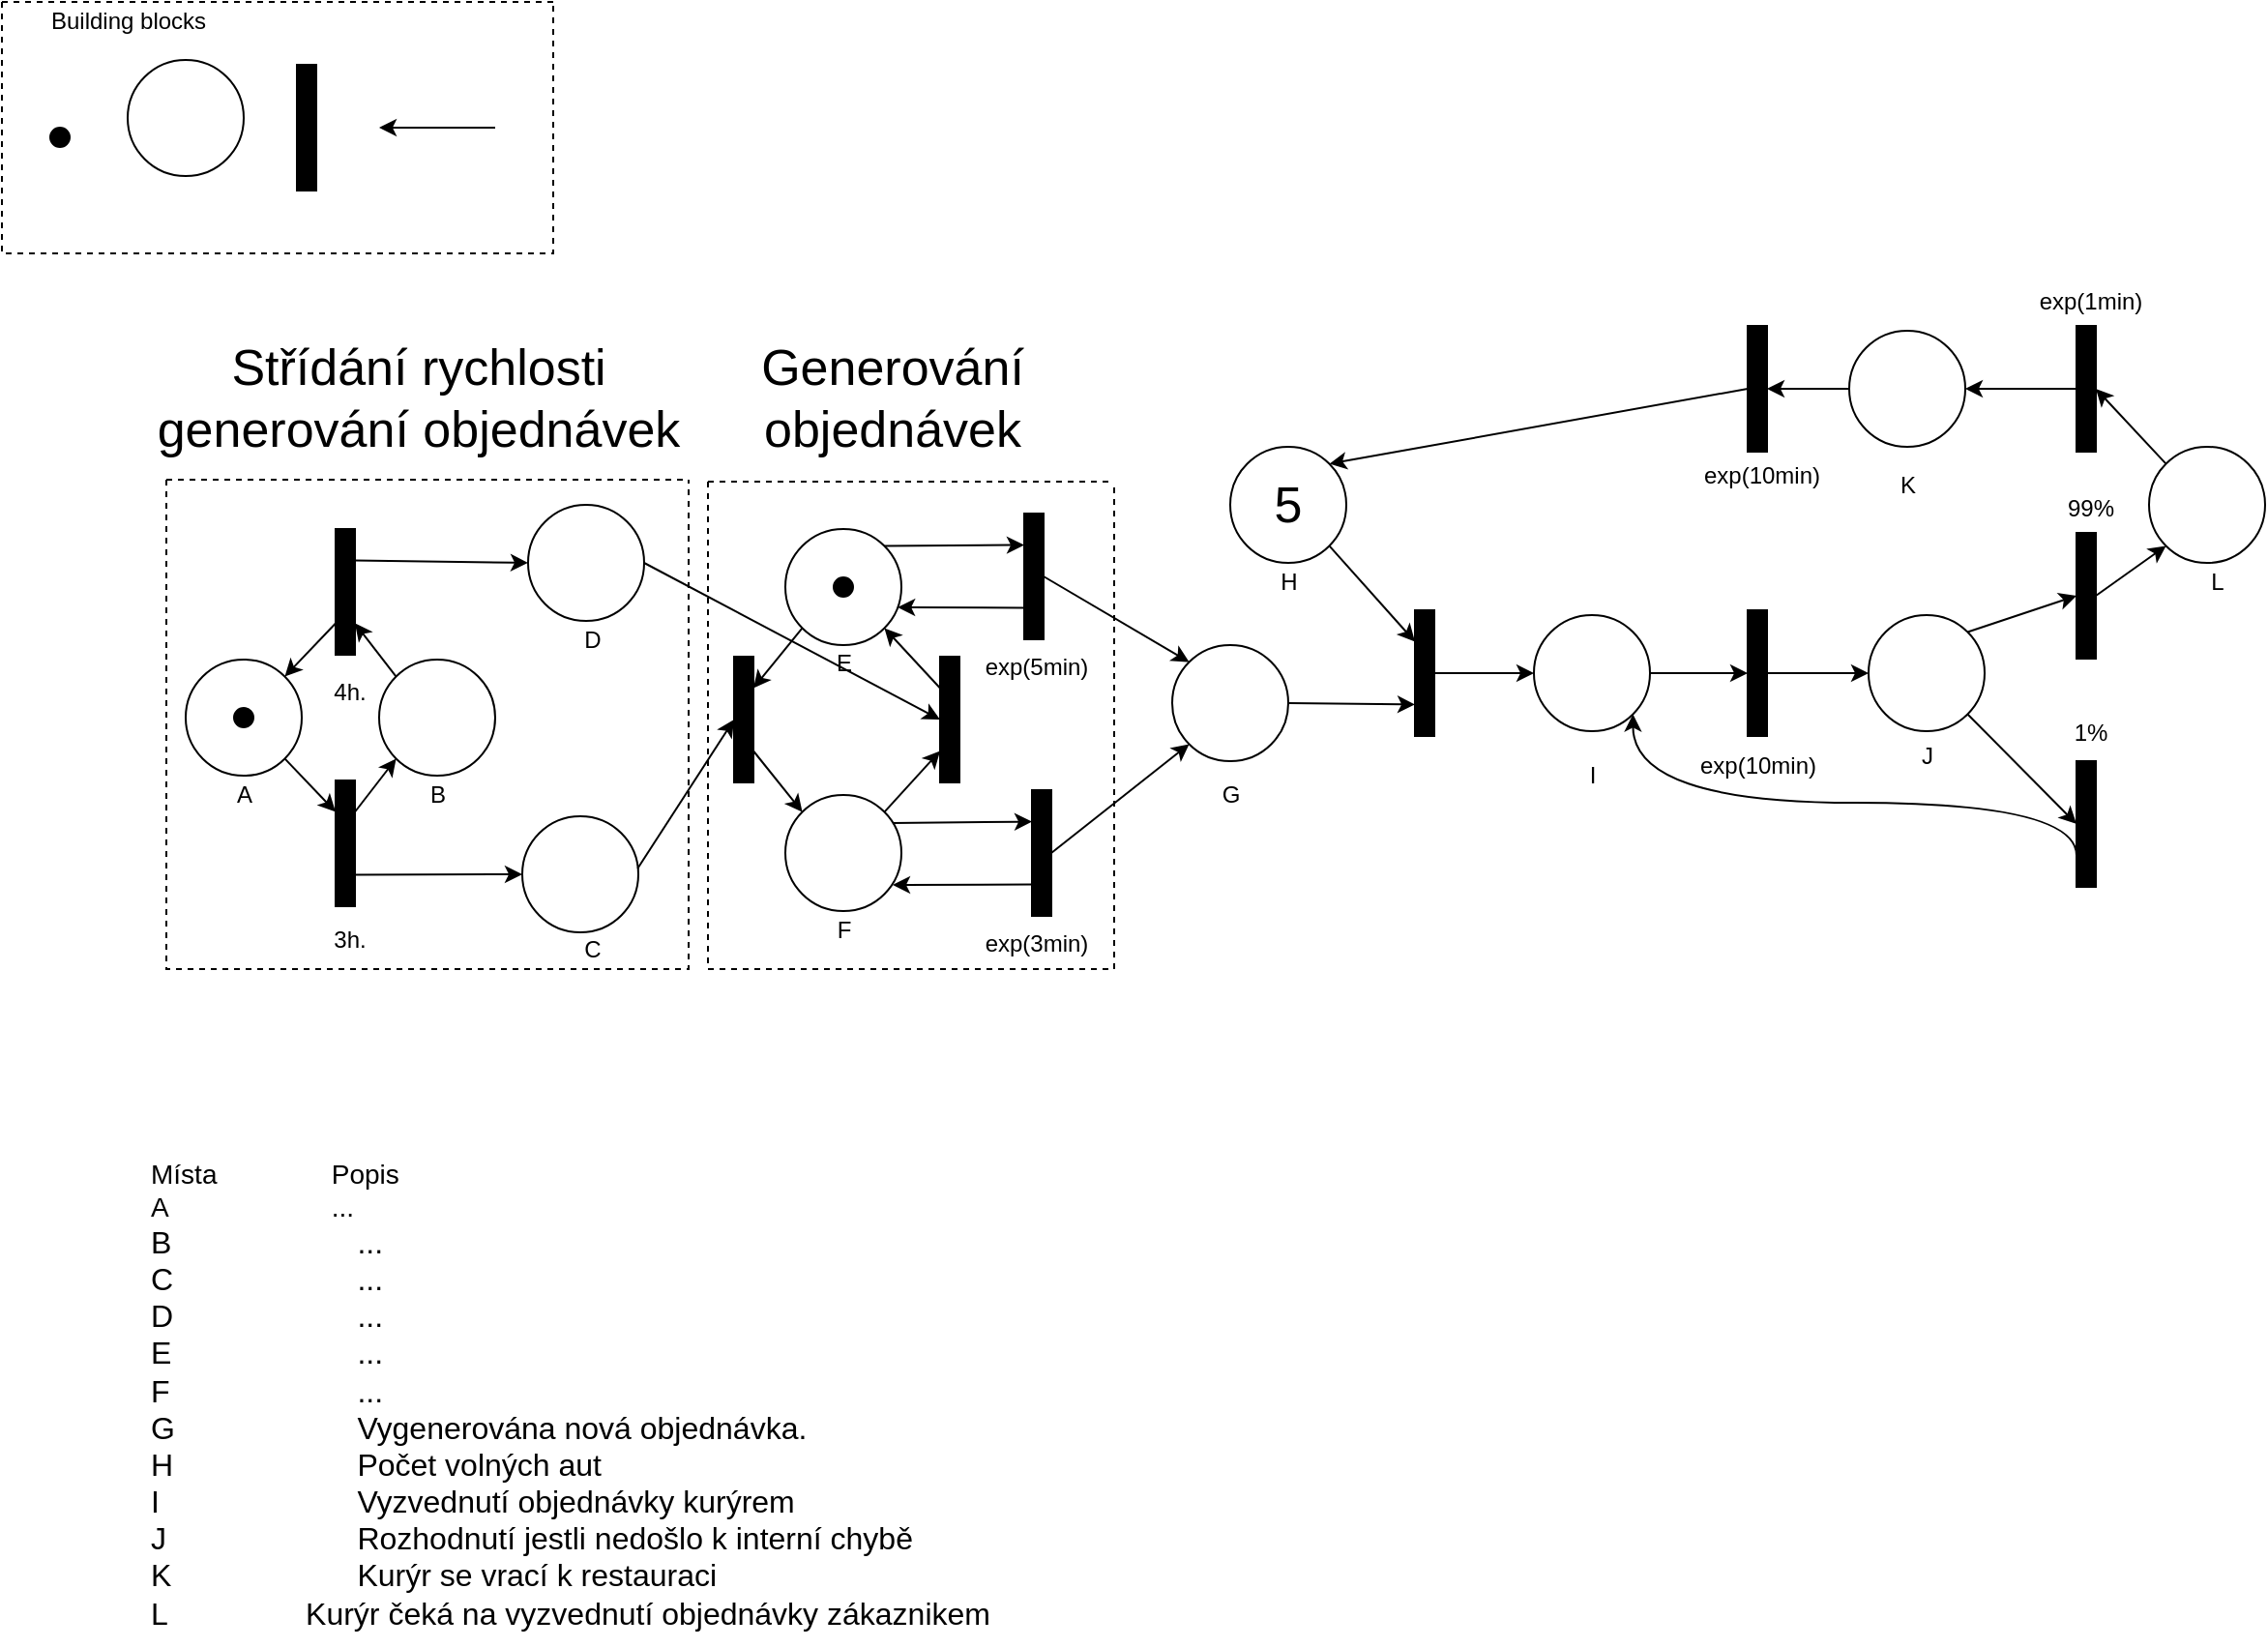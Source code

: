 <mxfile version="15.9.1" type="device"><diagram id="PbVcn2mZzIXCeSGvpQcQ" name="Page-1"><mxGraphModel dx="1350" dy="793" grid="1" gridSize="10" guides="1" tooltips="1" connect="1" arrows="1" fold="1" page="1" pageScale="1" pageWidth="850" pageHeight="1100" math="0" shadow="0"><root><mxCell id="0"/><mxCell id="1" parent="0"/><mxCell id="ri4CY-pp1VwM1a8zsmn7-1" value="" style="ellipse;whiteSpace=wrap;html=1;aspect=fixed;" parent="1" vertex="1"><mxGeometry x="160" y="110" width="60" height="60" as="geometry"/></mxCell><mxCell id="ri4CY-pp1VwM1a8zsmn7-4" value="" style="ellipse;whiteSpace=wrap;html=1;aspect=fixed;fillColor=#000000;" parent="1" vertex="1"><mxGeometry x="120" y="145" width="10" height="10" as="geometry"/></mxCell><mxCell id="ri4CY-pp1VwM1a8zsmn7-6" value="" style="endArrow=classic;html=1;rounded=0;edgeStyle=orthogonalEdgeStyle;" parent="1" edge="1"><mxGeometry width="50" height="50" relative="1" as="geometry"><mxPoint x="350" y="145" as="sourcePoint"/><mxPoint x="290" y="145" as="targetPoint"/><Array as="points"><mxPoint x="340" y="145"/></Array></mxGeometry></mxCell><mxCell id="ri4CY-pp1VwM1a8zsmn7-7" value="" style="swimlane;startSize=0;fillColor=#000000;dashed=1;" parent="1" vertex="1"><mxGeometry x="95" y="80" width="285" height="130" as="geometry"/></mxCell><mxCell id="ri4CY-pp1VwM1a8zsmn7-8" value="Building blocks" style="text;html=1;align=center;verticalAlign=middle;resizable=0;points=[];autosize=1;strokeColor=none;fillColor=none;" parent="ri4CY-pp1VwM1a8zsmn7-7" vertex="1"><mxGeometry x="15" width="100" height="20" as="geometry"/></mxCell><mxCell id="Bqn5HKnuF65wunkRcxJL-5" value="" style="rounded=0;whiteSpace=wrap;html=1;rotation=90;fillColor=#000000;" parent="ri4CY-pp1VwM1a8zsmn7-7" vertex="1"><mxGeometry x="125" y="60" width="65" height="10" as="geometry"/></mxCell><mxCell id="Bqn5HKnuF65wunkRcxJL-12" value="" style="ellipse;whiteSpace=wrap;html=1;aspect=fixed;" parent="1" vertex="1"><mxGeometry x="367" y="340" width="60" height="60" as="geometry"/></mxCell><mxCell id="Bqn5HKnuF65wunkRcxJL-13" value="" style="ellipse;whiteSpace=wrap;html=1;aspect=fixed;" parent="1" vertex="1"><mxGeometry x="364" y="501" width="60" height="60" as="geometry"/></mxCell><mxCell id="Bqn5HKnuF65wunkRcxJL-14" value="" style="endArrow=classic;html=1;rounded=0;exitX=0.25;exitY=0;exitDx=0;exitDy=0;entryX=0;entryY=0.5;entryDx=0;entryDy=0;" parent="1" source="Bqn5HKnuF65wunkRcxJL-4" target="Bqn5HKnuF65wunkRcxJL-12" edge="1"><mxGeometry width="50" height="50" relative="1" as="geometry"><mxPoint x="338.787" y="438.787" as="sourcePoint"/><mxPoint x="287.5" y="411.25" as="targetPoint"/></mxGeometry></mxCell><mxCell id="Bqn5HKnuF65wunkRcxJL-15" value="" style="endArrow=classic;html=1;rounded=0;exitX=0.75;exitY=0;exitDx=0;exitDy=0;entryX=0;entryY=0.5;entryDx=0;entryDy=0;" parent="1" source="Bqn5HKnuF65wunkRcxJL-3" target="Bqn5HKnuF65wunkRcxJL-13" edge="1"><mxGeometry width="50" height="50" relative="1" as="geometry"><mxPoint x="348.787" y="448.787" as="sourcePoint"/><mxPoint x="297.5" y="421.25" as="targetPoint"/></mxGeometry></mxCell><mxCell id="Bqn5HKnuF65wunkRcxJL-31" value="" style="rounded=0;whiteSpace=wrap;html=1;rotation=90;fillColor=#000000;" parent="1" vertex="1"><mxGeometry x="446" y="446" width="65" height="10" as="geometry"/></mxCell><mxCell id="Bqn5HKnuF65wunkRcxJL-32" value="" style="rounded=0;whiteSpace=wrap;html=1;rotation=90;fillColor=#000000;" parent="1" vertex="1"><mxGeometry x="552.5" y="446" width="65" height="10" as="geometry"/></mxCell><mxCell id="Bqn5HKnuF65wunkRcxJL-33" value="" style="endArrow=classic;html=1;rounded=0;exitX=1;exitY=0;exitDx=0;exitDy=0;entryX=0.75;entryY=1;entryDx=0;entryDy=0;" parent="1" source="Bqn5HKnuF65wunkRcxJL-21" target="Bqn5HKnuF65wunkRcxJL-32" edge="1"><mxGeometry width="50" height="50" relative="1" as="geometry"><mxPoint x="620" y="481.25" as="sourcePoint"/><mxPoint x="732.5" y="490" as="targetPoint"/></mxGeometry></mxCell><mxCell id="Bqn5HKnuF65wunkRcxJL-34" value="" style="endArrow=classic;html=1;rounded=0;exitX=0.75;exitY=0;exitDx=0;exitDy=0;entryX=0;entryY=0;entryDx=0;entryDy=0;" parent="1" source="Bqn5HKnuF65wunkRcxJL-31" target="Bqn5HKnuF65wunkRcxJL-21" edge="1"><mxGeometry width="50" height="50" relative="1" as="geometry"><mxPoint x="420" y="421.25" as="sourcePoint"/><mxPoint x="532.5" y="430" as="targetPoint"/></mxGeometry></mxCell><mxCell id="Bqn5HKnuF65wunkRcxJL-21" value="" style="ellipse;whiteSpace=wrap;html=1;aspect=fixed;" parent="1" vertex="1"><mxGeometry x="500" y="490" width="60" height="60" as="geometry"/></mxCell><mxCell id="Bqn5HKnuF65wunkRcxJL-22" value="" style="rounded=0;whiteSpace=wrap;html=1;rotation=90;fillColor=#000000;" parent="1" vertex="1"><mxGeometry x="600" y="515" width="65" height="10" as="geometry"/></mxCell><mxCell id="Bqn5HKnuF65wunkRcxJL-23" value="" style="endArrow=classic;html=1;rounded=0;exitX=0.925;exitY=0.242;exitDx=0;exitDy=0;entryX=0.25;entryY=1;entryDx=0;entryDy=0;exitPerimeter=0;" parent="1" source="Bqn5HKnuF65wunkRcxJL-21" target="Bqn5HKnuF65wunkRcxJL-22" edge="1"><mxGeometry width="50" height="50" relative="1" as="geometry"><mxPoint x="255" y="641.25" as="sourcePoint"/><mxPoint x="367.5" y="632.5" as="targetPoint"/></mxGeometry></mxCell><mxCell id="Bqn5HKnuF65wunkRcxJL-24" value="" style="endArrow=classic;html=1;rounded=0;exitX=0.75;exitY=1;exitDx=0;exitDy=0;entryX=0.925;entryY=0.775;entryDx=0;entryDy=0;entryPerimeter=0;" parent="1" source="Bqn5HKnuF65wunkRcxJL-22" target="Bqn5HKnuF65wunkRcxJL-21" edge="1"><mxGeometry width="50" height="50" relative="1" as="geometry"><mxPoint x="265" y="651.25" as="sourcePoint"/><mxPoint x="377.5" y="642.5" as="targetPoint"/></mxGeometry></mxCell><mxCell id="Bqn5HKnuF65wunkRcxJL-28" value="" style="rounded=0;whiteSpace=wrap;html=1;rotation=90;fillColor=#000000;" parent="1" vertex="1"><mxGeometry x="596" y="372" width="65" height="10" as="geometry"/></mxCell><mxCell id="Bqn5HKnuF65wunkRcxJL-29" value="" style="endArrow=classic;html=1;rounded=0;exitX=1;exitY=0;exitDx=0;exitDy=0;entryX=0.25;entryY=1;entryDx=0;entryDy=0;" parent="1" source="Bqn5HKnuF65wunkRcxJL-27" target="Bqn5HKnuF65wunkRcxJL-28" edge="1"><mxGeometry width="50" height="50" relative="1" as="geometry"><mxPoint x="247.5" y="428.75" as="sourcePoint"/><mxPoint x="360" y="420" as="targetPoint"/></mxGeometry></mxCell><mxCell id="Bqn5HKnuF65wunkRcxJL-30" value="" style="endArrow=classic;html=1;rounded=0;exitX=0.75;exitY=1;exitDx=0;exitDy=0;entryX=0.968;entryY=0.674;entryDx=0;entryDy=0;entryPerimeter=0;" parent="1" source="Bqn5HKnuF65wunkRcxJL-28" target="Bqn5HKnuF65wunkRcxJL-27" edge="1"><mxGeometry width="50" height="50" relative="1" as="geometry"><mxPoint x="257.5" y="438.75" as="sourcePoint"/><mxPoint x="370" y="430" as="targetPoint"/></mxGeometry></mxCell><mxCell id="Bqn5HKnuF65wunkRcxJL-36" value="" style="endArrow=classic;html=1;rounded=0;entryX=0.25;entryY=0;entryDx=0;entryDy=0;exitX=0;exitY=1;exitDx=0;exitDy=0;" parent="1" source="Bqn5HKnuF65wunkRcxJL-27" target="Bqn5HKnuF65wunkRcxJL-31" edge="1"><mxGeometry width="50" height="50" relative="1" as="geometry"><mxPoint x="509" y="440" as="sourcePoint"/><mxPoint x="642.5" y="390" as="targetPoint"/></mxGeometry></mxCell><mxCell id="Bqn5HKnuF65wunkRcxJL-37" value="" style="endArrow=classic;html=1;rounded=0;entryX=1;entryY=1;entryDx=0;entryDy=0;exitX=0.25;exitY=1;exitDx=0;exitDy=0;" parent="1" source="Bqn5HKnuF65wunkRcxJL-32" target="Bqn5HKnuF65wunkRcxJL-27" edge="1"><mxGeometry width="50" height="50" relative="1" as="geometry"><mxPoint x="560" y="420" as="sourcePoint"/><mxPoint x="380" y="390" as="targetPoint"/></mxGeometry></mxCell><mxCell id="Bqn5HKnuF65wunkRcxJL-39" value="" style="endArrow=classic;html=1;rounded=0;exitX=0.994;exitY=0.45;exitDx=0;exitDy=0;entryX=0.5;entryY=1;entryDx=0;entryDy=0;exitPerimeter=0;" parent="1" source="Bqn5HKnuF65wunkRcxJL-13" target="Bqn5HKnuF65wunkRcxJL-31" edge="1"><mxGeometry width="50" height="50" relative="1" as="geometry"><mxPoint x="287.5" y="508.75" as="sourcePoint"/><mxPoint x="338.787" y="481.213" as="targetPoint"/></mxGeometry></mxCell><mxCell id="Bqn5HKnuF65wunkRcxJL-40" value="" style="endArrow=classic;html=1;rounded=0;exitX=1;exitY=0.5;exitDx=0;exitDy=0;entryX=0.5;entryY=1;entryDx=0;entryDy=0;" parent="1" source="Bqn5HKnuF65wunkRcxJL-12" target="Bqn5HKnuF65wunkRcxJL-32" edge="1"><mxGeometry width="50" height="50" relative="1" as="geometry"><mxPoint x="297.5" y="518.75" as="sourcePoint"/><mxPoint x="348.787" y="491.213" as="targetPoint"/></mxGeometry></mxCell><mxCell id="Bqn5HKnuF65wunkRcxJL-41" value="" style="ellipse;whiteSpace=wrap;html=1;aspect=fixed;" parent="1" vertex="1"><mxGeometry x="700" y="412.5" width="60" height="60" as="geometry"/></mxCell><mxCell id="Bqn5HKnuF65wunkRcxJL-42" value="" style="endArrow=classic;html=1;rounded=0;exitX=0.5;exitY=0;exitDx=0;exitDy=0;entryX=0;entryY=0;entryDx=0;entryDy=0;" parent="1" source="Bqn5HKnuF65wunkRcxJL-28" target="Bqn5HKnuF65wunkRcxJL-41" edge="1"><mxGeometry width="50" height="50" relative="1" as="geometry"><mxPoint x="460" y="370" as="sourcePoint"/><mxPoint x="655" y="445" as="targetPoint"/></mxGeometry></mxCell><mxCell id="Bqn5HKnuF65wunkRcxJL-43" value="" style="endArrow=classic;html=1;rounded=0;exitX=0.5;exitY=0;exitDx=0;exitDy=0;entryX=0;entryY=1;entryDx=0;entryDy=0;" parent="1" source="Bqn5HKnuF65wunkRcxJL-22" target="Bqn5HKnuF65wunkRcxJL-41" edge="1"><mxGeometry width="50" height="50" relative="1" as="geometry"><mxPoint x="470" y="380" as="sourcePoint"/><mxPoint x="665" y="455" as="targetPoint"/></mxGeometry></mxCell><mxCell id="Bqn5HKnuF65wunkRcxJL-46" value="" style="group" parent="1" vertex="1" connectable="0"><mxGeometry x="500" y="352.5" width="60" height="60" as="geometry"/></mxCell><mxCell id="Bqn5HKnuF65wunkRcxJL-27" value="" style="ellipse;whiteSpace=wrap;html=1;aspect=fixed;" parent="Bqn5HKnuF65wunkRcxJL-46" vertex="1"><mxGeometry width="60" height="60" as="geometry"/></mxCell><mxCell id="Bqn5HKnuF65wunkRcxJL-44" value="" style="ellipse;whiteSpace=wrap;html=1;aspect=fixed;fillColor=#000000;" parent="Bqn5HKnuF65wunkRcxJL-46" vertex="1"><mxGeometry x="25" y="25" width="10" height="10" as="geometry"/></mxCell><mxCell id="Bqn5HKnuF65wunkRcxJL-47" value="" style="group" parent="1" vertex="1" connectable="0"><mxGeometry x="190" y="352.5" width="160" height="195" as="geometry"/></mxCell><mxCell id="Bqn5HKnuF65wunkRcxJL-2" value="" style="ellipse;whiteSpace=wrap;html=1;aspect=fixed;" parent="Bqn5HKnuF65wunkRcxJL-47" vertex="1"><mxGeometry x="100" y="67.5" width="60" height="60" as="geometry"/></mxCell><mxCell id="Bqn5HKnuF65wunkRcxJL-3" value="" style="rounded=0;whiteSpace=wrap;html=1;rotation=90;fillColor=#000000;" parent="Bqn5HKnuF65wunkRcxJL-47" vertex="1"><mxGeometry x="50" y="157.5" width="65" height="10" as="geometry"/></mxCell><mxCell id="Bqn5HKnuF65wunkRcxJL-4" value="" style="rounded=0;whiteSpace=wrap;html=1;rotation=90;fillColor=#000000;" parent="Bqn5HKnuF65wunkRcxJL-47" vertex="1"><mxGeometry x="50" y="27.5" width="65" height="10" as="geometry"/></mxCell><mxCell id="Bqn5HKnuF65wunkRcxJL-6" value="" style="endArrow=classic;html=1;rounded=0;exitX=1;exitY=1;exitDx=0;exitDy=0;entryX=0.25;entryY=1;entryDx=0;entryDy=0;" parent="Bqn5HKnuF65wunkRcxJL-47" source="Bqn5HKnuF65wunkRcxJL-1" target="Bqn5HKnuF65wunkRcxJL-3" edge="1"><mxGeometry width="50" height="50" relative="1" as="geometry"><mxPoint x="160" y="27.5" as="sourcePoint"/><mxPoint x="50" y="167.5" as="targetPoint"/></mxGeometry></mxCell><mxCell id="Bqn5HKnuF65wunkRcxJL-8" value="" style="endArrow=classic;html=1;rounded=0;exitX=0.25;exitY=0;exitDx=0;exitDy=0;entryX=0;entryY=1;entryDx=0;entryDy=0;" parent="Bqn5HKnuF65wunkRcxJL-47" source="Bqn5HKnuF65wunkRcxJL-3" target="Bqn5HKnuF65wunkRcxJL-2" edge="1"><mxGeometry width="50" height="50" relative="1" as="geometry"><mxPoint x="118.957" y="158.882" as="sourcePoint"/><mxPoint x="82.5" y="186.25" as="targetPoint"/></mxGeometry></mxCell><mxCell id="Bqn5HKnuF65wunkRcxJL-9" value="" style="endArrow=classic;html=1;rounded=0;exitX=0;exitY=0;exitDx=0;exitDy=0;entryX=0.75;entryY=0;entryDx=0;entryDy=0;" parent="Bqn5HKnuF65wunkRcxJL-47" source="Bqn5HKnuF65wunkRcxJL-2" target="Bqn5HKnuF65wunkRcxJL-4" edge="1"><mxGeometry width="50" height="50" relative="1" as="geometry"><mxPoint x="128.957" y="168.882" as="sourcePoint"/><mxPoint x="92.5" y="196.25" as="targetPoint"/></mxGeometry></mxCell><mxCell id="Bqn5HKnuF65wunkRcxJL-10" value="" style="endArrow=classic;html=1;rounded=0;exitX=0.75;exitY=1;exitDx=0;exitDy=0;entryX=1;entryY=0;entryDx=0;entryDy=0;" parent="Bqn5HKnuF65wunkRcxJL-47" source="Bqn5HKnuF65wunkRcxJL-4" target="Bqn5HKnuF65wunkRcxJL-1" edge="1"><mxGeometry width="50" height="50" relative="1" as="geometry"><mxPoint x="138.957" y="178.882" as="sourcePoint"/><mxPoint x="102.5" y="206.25" as="targetPoint"/></mxGeometry></mxCell><mxCell id="Bqn5HKnuF65wunkRcxJL-45" value="" style="group" parent="Bqn5HKnuF65wunkRcxJL-47" vertex="1" connectable="0"><mxGeometry y="67.5" width="60" height="60" as="geometry"/></mxCell><mxCell id="Bqn5HKnuF65wunkRcxJL-1" value="" style="ellipse;whiteSpace=wrap;html=1;aspect=fixed;" parent="Bqn5HKnuF65wunkRcxJL-45" vertex="1"><mxGeometry width="60" height="60" as="geometry"/></mxCell><mxCell id="Bqn5HKnuF65wunkRcxJL-11" value="" style="ellipse;whiteSpace=wrap;html=1;aspect=fixed;fillColor=#000000;" parent="Bqn5HKnuF65wunkRcxJL-45" vertex="1"><mxGeometry x="25" y="25" width="10" height="10" as="geometry"/></mxCell><mxCell id="uVKIIhkDiGkWDFopbI2g-1" value="A" style="text;html=1;align=center;verticalAlign=middle;resizable=0;points=[];autosize=1;strokeColor=none;fillColor=none;" vertex="1" parent="Bqn5HKnuF65wunkRcxJL-47"><mxGeometry x="20" y="127.5" width="20" height="20" as="geometry"/></mxCell><mxCell id="uVKIIhkDiGkWDFopbI2g-26" value="&lt;font style=&quot;font-size: 12px&quot;&gt;4h.&lt;/font&gt;" style="text;html=1;strokeColor=none;fillColor=none;align=center;verticalAlign=middle;whiteSpace=wrap;rounded=0;fontSize=16;" vertex="1" parent="Bqn5HKnuF65wunkRcxJL-47"><mxGeometry x="55" y="67.5" width="60" height="30" as="geometry"/></mxCell><mxCell id="Bqn5HKnuF65wunkRcxJL-48" value="" style="rounded=0;whiteSpace=wrap;html=1;rotation=90;fillColor=#000000;" parent="1" vertex="1"><mxGeometry x="798" y="422" width="65" height="10" as="geometry"/></mxCell><mxCell id="Bqn5HKnuF65wunkRcxJL-49" value="" style="endArrow=classic;html=1;rounded=0;exitX=1;exitY=0.5;exitDx=0;exitDy=0;entryX=0.75;entryY=1;entryDx=0;entryDy=0;" parent="1" source="Bqn5HKnuF65wunkRcxJL-41" target="Bqn5HKnuF65wunkRcxJL-48" edge="1"><mxGeometry width="50" height="50" relative="1" as="geometry"><mxPoint x="647.5" y="530" as="sourcePoint"/><mxPoint x="718.787" y="473.713" as="targetPoint"/></mxGeometry></mxCell><mxCell id="Bqn5HKnuF65wunkRcxJL-51" value="" style="endArrow=classic;html=1;rounded=0;exitX=0.5;exitY=0;exitDx=0;exitDy=0;entryX=0;entryY=0.5;entryDx=0;entryDy=0;" parent="1" source="Bqn5HKnuF65wunkRcxJL-48" target="Bqn5HKnuF65wunkRcxJL-52" edge="1"><mxGeometry width="50" height="50" relative="1" as="geometry"><mxPoint x="900" y="490" as="sourcePoint"/><mxPoint x="900" y="442" as="targetPoint"/></mxGeometry></mxCell><mxCell id="Bqn5HKnuF65wunkRcxJL-52" value="" style="ellipse;whiteSpace=wrap;html=1;aspect=fixed;" parent="1" vertex="1"><mxGeometry x="887" y="397" width="60" height="60" as="geometry"/></mxCell><mxCell id="Bqn5HKnuF65wunkRcxJL-54" value="" style="ellipse;whiteSpace=wrap;html=1;aspect=fixed;fontStyle=0" parent="1" vertex="1"><mxGeometry x="1060" y="397" width="60" height="60" as="geometry"/></mxCell><mxCell id="Bqn5HKnuF65wunkRcxJL-55" value="" style="ellipse;whiteSpace=wrap;html=1;aspect=fixed;fontStyle=1" parent="1" vertex="1"><mxGeometry x="1205" y="310" width="60" height="60" as="geometry"/></mxCell><mxCell id="Bqn5HKnuF65wunkRcxJL-56" value="&amp;nbsp;" style="ellipse;whiteSpace=wrap;html=1;aspect=fixed;fontStyle=1" parent="1" vertex="1"><mxGeometry x="1050" y="250" width="60" height="60" as="geometry"/></mxCell><mxCell id="Bqn5HKnuF65wunkRcxJL-57" value="&lt;font style=&quot;font-size: 26px&quot;&gt;5&lt;/font&gt;" style="ellipse;whiteSpace=wrap;html=1;aspect=fixed;" parent="1" vertex="1"><mxGeometry x="730" y="310" width="60" height="60" as="geometry"/></mxCell><mxCell id="Bqn5HKnuF65wunkRcxJL-58" value="" style="endArrow=classic;html=1;rounded=0;exitX=1;exitY=1;exitDx=0;exitDy=0;entryX=0.25;entryY=1;entryDx=0;entryDy=0;" parent="1" source="Bqn5HKnuF65wunkRcxJL-57" target="Bqn5HKnuF65wunkRcxJL-48" edge="1"><mxGeometry width="50" height="50" relative="1" as="geometry"><mxPoint x="770" y="452.5" as="sourcePoint"/><mxPoint x="835.5" y="468.25" as="targetPoint"/></mxGeometry></mxCell><mxCell id="Bqn5HKnuF65wunkRcxJL-59" value="" style="rounded=0;whiteSpace=wrap;html=1;rotation=90;fillColor=#000000;" parent="1" vertex="1"><mxGeometry x="970" y="422" width="65" height="10" as="geometry"/></mxCell><mxCell id="Bqn5HKnuF65wunkRcxJL-60" value="" style="endArrow=classic;html=1;rounded=0;exitX=1;exitY=0.5;exitDx=0;exitDy=0;entryX=0.5;entryY=1;entryDx=0;entryDy=0;" parent="1" source="Bqn5HKnuF65wunkRcxJL-52" target="Bqn5HKnuF65wunkRcxJL-59" edge="1"><mxGeometry width="50" height="50" relative="1" as="geometry"><mxPoint x="845.5" y="437" as="sourcePoint"/><mxPoint x="897" y="437" as="targetPoint"/></mxGeometry></mxCell><mxCell id="Bqn5HKnuF65wunkRcxJL-61" value="" style="endArrow=classic;html=1;rounded=0;exitX=0.5;exitY=0;exitDx=0;exitDy=0;entryX=0;entryY=0.5;entryDx=0;entryDy=0;" parent="1" source="Bqn5HKnuF65wunkRcxJL-59" target="Bqn5HKnuF65wunkRcxJL-54" edge="1"><mxGeometry width="50" height="50" relative="1" as="geometry"><mxPoint x="855.5" y="447" as="sourcePoint"/><mxPoint x="907" y="447" as="targetPoint"/></mxGeometry></mxCell><mxCell id="Bqn5HKnuF65wunkRcxJL-62" value="" style="endArrow=classic;html=1;rounded=0;exitX=1;exitY=1;exitDx=0;exitDy=0;entryX=0.5;entryY=1;entryDx=0;entryDy=0;" parent="1" source="Bqn5HKnuF65wunkRcxJL-54" target="Bqn5HKnuF65wunkRcxJL-63" edge="1"><mxGeometry width="50" height="50" relative="1" as="geometry"><mxPoint x="1249" y="359.8" as="sourcePoint"/><mxPoint x="1300.5" y="359.8" as="targetPoint"/></mxGeometry></mxCell><mxCell id="Bqn5HKnuF65wunkRcxJL-63" value="" style="rounded=0;whiteSpace=wrap;html=1;rotation=90;fillColor=#000000;" parent="1" vertex="1"><mxGeometry x="1140" y="500" width="65" height="10" as="geometry"/></mxCell><mxCell id="Bqn5HKnuF65wunkRcxJL-64" value="" style="rounded=0;whiteSpace=wrap;html=1;rotation=90;fillColor=#000000;" parent="1" vertex="1"><mxGeometry x="1140" y="382" width="65" height="10" as="geometry"/></mxCell><mxCell id="Bqn5HKnuF65wunkRcxJL-67" value="" style="endArrow=classic;html=1;rounded=0;exitX=1;exitY=0;exitDx=0;exitDy=0;entryX=0.5;entryY=1;entryDx=0;entryDy=0;" parent="1" source="Bqn5HKnuF65wunkRcxJL-54" target="Bqn5HKnuF65wunkRcxJL-64" edge="1"><mxGeometry width="50" height="50" relative="1" as="geometry"><mxPoint x="1017.5" y="437" as="sourcePoint"/><mxPoint x="1070" y="437" as="targetPoint"/></mxGeometry></mxCell><mxCell id="Bqn5HKnuF65wunkRcxJL-69" value="" style="endArrow=classic;html=1;rounded=0;exitX=0.75;exitY=1;exitDx=0;exitDy=0;edgeStyle=orthogonalEdgeStyle;curved=1;entryX=1;entryY=1;entryDx=0;entryDy=0;" parent="1" source="Bqn5HKnuF65wunkRcxJL-63" target="Bqn5HKnuF65wunkRcxJL-52" edge="1"><mxGeometry width="50" height="50" relative="1" as="geometry"><mxPoint x="920.003" y="501.003" as="sourcePoint"/><mxPoint x="930" y="470" as="targetPoint"/><Array as="points"><mxPoint x="1168" y="494"/><mxPoint x="938" y="494"/></Array></mxGeometry></mxCell><mxCell id="Bqn5HKnuF65wunkRcxJL-71" value="" style="endArrow=classic;html=1;rounded=0;exitX=0.5;exitY=0;exitDx=0;exitDy=0;entryX=0;entryY=1;entryDx=0;entryDy=0;" parent="1" source="Bqn5HKnuF65wunkRcxJL-64" target="Bqn5HKnuF65wunkRcxJL-55" edge="1"><mxGeometry width="50" height="50" relative="1" as="geometry"><mxPoint x="1190.003" y="388.787" as="sourcePoint"/><mxPoint x="1246.29" y="370" as="targetPoint"/></mxGeometry></mxCell><mxCell id="Bqn5HKnuF65wunkRcxJL-72" value="" style="rounded=0;whiteSpace=wrap;html=1;rotation=90;fillColor=#000000;" parent="1" vertex="1"><mxGeometry x="1140" y="275" width="65" height="10" as="geometry"/></mxCell><mxCell id="Bqn5HKnuF65wunkRcxJL-73" value="" style="endArrow=classic;html=1;rounded=0;exitX=0;exitY=0;exitDx=0;exitDy=0;entryX=0.5;entryY=0;entryDx=0;entryDy=0;" parent="1" source="Bqn5HKnuF65wunkRcxJL-55" target="Bqn5HKnuF65wunkRcxJL-72" edge="1"><mxGeometry width="50" height="50" relative="1" as="geometry"><mxPoint x="1187.5" y="397" as="sourcePoint"/><mxPoint x="1223.787" y="371.213" as="targetPoint"/></mxGeometry></mxCell><mxCell id="Bqn5HKnuF65wunkRcxJL-74" value="" style="endArrow=classic;html=1;rounded=0;exitX=0.5;exitY=1;exitDx=0;exitDy=0;entryX=1;entryY=0.5;entryDx=0;entryDy=0;" parent="1" source="Bqn5HKnuF65wunkRcxJL-72" target="Bqn5HKnuF65wunkRcxJL-56" edge="1"><mxGeometry width="50" height="50" relative="1" as="geometry"><mxPoint x="1197.5" y="407" as="sourcePoint"/><mxPoint x="1233.787" y="381.213" as="targetPoint"/></mxGeometry></mxCell><mxCell id="Bqn5HKnuF65wunkRcxJL-75" value="" style="rounded=0;whiteSpace=wrap;html=1;rotation=90;fillColor=#000000;" parent="1" vertex="1"><mxGeometry x="970" y="275" width="65" height="10" as="geometry"/></mxCell><mxCell id="Bqn5HKnuF65wunkRcxJL-76" value="" style="endArrow=classic;html=1;rounded=0;exitX=0;exitY=0.5;exitDx=0;exitDy=0;entryX=0.5;entryY=0;entryDx=0;entryDy=0;" parent="1" source="Bqn5HKnuF65wunkRcxJL-56" target="Bqn5HKnuF65wunkRcxJL-75" edge="1"><mxGeometry width="50" height="50" relative="1" as="geometry"><mxPoint x="845.5" y="437" as="sourcePoint"/><mxPoint x="897" y="437" as="targetPoint"/></mxGeometry></mxCell><mxCell id="Bqn5HKnuF65wunkRcxJL-77" value="" style="endArrow=classic;html=1;rounded=0;exitX=0.5;exitY=1;exitDx=0;exitDy=0;entryX=1;entryY=0;entryDx=0;entryDy=0;" parent="1" source="Bqn5HKnuF65wunkRcxJL-75" target="Bqn5HKnuF65wunkRcxJL-57" edge="1"><mxGeometry width="50" height="50" relative="1" as="geometry"><mxPoint x="855.5" y="447" as="sourcePoint"/><mxPoint x="907" y="447" as="targetPoint"/></mxGeometry></mxCell><mxCell id="Bqn5HKnuF65wunkRcxJL-78" value="" style="swimlane;startSize=0;fontSize=26;dashed=1;" parent="1" vertex="1"><mxGeometry x="180" y="327" width="270" height="253" as="geometry"/></mxCell><mxCell id="uVKIIhkDiGkWDFopbI2g-3" value="C" style="text;html=1;align=center;verticalAlign=middle;resizable=0;points=[];autosize=1;strokeColor=none;fillColor=none;" vertex="1" parent="Bqn5HKnuF65wunkRcxJL-78"><mxGeometry x="210" y="233" width="20" height="20" as="geometry"/></mxCell><mxCell id="uVKIIhkDiGkWDFopbI2g-25" value="&lt;font style=&quot;font-size: 12px&quot;&gt;3h.&lt;/font&gt;" style="text;html=1;strokeColor=none;fillColor=none;align=center;verticalAlign=middle;whiteSpace=wrap;rounded=0;fontSize=16;" vertex="1" parent="Bqn5HKnuF65wunkRcxJL-78"><mxGeometry x="65" y="220.5" width="60" height="30" as="geometry"/></mxCell><mxCell id="Bqn5HKnuF65wunkRcxJL-79" value="&lt;div&gt;Střídání rychlosti&lt;/div&gt;&lt;div&gt;generování objednávek&lt;/div&gt;" style="text;html=1;align=center;verticalAlign=middle;resizable=0;points=[];autosize=1;strokeColor=none;fillColor=none;fontSize=26;" parent="1" vertex="1"><mxGeometry x="170" y="250" width="280" height="70" as="geometry"/></mxCell><mxCell id="Bqn5HKnuF65wunkRcxJL-80" value="" style="swimlane;startSize=0;dashed=1;fontSize=26;" parent="1" vertex="1"><mxGeometry x="460" y="328" width="210" height="252" as="geometry"/></mxCell><mxCell id="uVKIIhkDiGkWDFopbI2g-5" value="E" style="text;html=1;align=center;verticalAlign=middle;resizable=0;points=[];autosize=1;strokeColor=none;fillColor=none;" vertex="1" parent="Bqn5HKnuF65wunkRcxJL-80"><mxGeometry x="60" y="84" width="20" height="20" as="geometry"/></mxCell><mxCell id="uVKIIhkDiGkWDFopbI2g-6" value="F" style="text;html=1;align=center;verticalAlign=middle;resizable=0;points=[];autosize=1;strokeColor=none;fillColor=none;" vertex="1" parent="Bqn5HKnuF65wunkRcxJL-80"><mxGeometry x="60" y="222" width="20" height="20" as="geometry"/></mxCell><mxCell id="uVKIIhkDiGkWDFopbI2g-23" value="&lt;font style=&quot;font-size: 12px&quot;&gt;exp(5min)&lt;/font&gt;" style="text;html=1;strokeColor=none;fillColor=none;align=center;verticalAlign=middle;whiteSpace=wrap;rounded=0;fontSize=16;" vertex="1" parent="Bqn5HKnuF65wunkRcxJL-80"><mxGeometry x="140" y="79" width="60" height="30" as="geometry"/></mxCell><mxCell id="uVKIIhkDiGkWDFopbI2g-24" value="&lt;font style=&quot;font-size: 12px&quot;&gt;exp(3min)&lt;/font&gt;" style="text;html=1;strokeColor=none;fillColor=none;align=center;verticalAlign=middle;whiteSpace=wrap;rounded=0;fontSize=16;" vertex="1" parent="Bqn5HKnuF65wunkRcxJL-80"><mxGeometry x="140" y="222" width="60" height="30" as="geometry"/></mxCell><mxCell id="Bqn5HKnuF65wunkRcxJL-81" value="&lt;div&gt;Generování&lt;/div&gt;&lt;div&gt;objednávek&lt;/div&gt;" style="text;html=1;align=center;verticalAlign=middle;resizable=0;points=[];autosize=1;strokeColor=none;fillColor=none;fontSize=26;" parent="1" vertex="1"><mxGeometry x="480" y="250" width="150" height="70" as="geometry"/></mxCell><mxCell id="uVKIIhkDiGkWDFopbI2g-2" value="B" style="text;html=1;align=center;verticalAlign=middle;resizable=0;points=[];autosize=1;strokeColor=none;fillColor=none;" vertex="1" parent="1"><mxGeometry x="310" y="480" width="20" height="20" as="geometry"/></mxCell><mxCell id="uVKIIhkDiGkWDFopbI2g-4" value="D" style="text;html=1;align=center;verticalAlign=middle;resizable=0;points=[];autosize=1;strokeColor=none;fillColor=none;" vertex="1" parent="1"><mxGeometry x="390" y="400" width="20" height="20" as="geometry"/></mxCell><mxCell id="uVKIIhkDiGkWDFopbI2g-7" value="G" style="text;html=1;align=center;verticalAlign=middle;resizable=0;points=[];autosize=1;strokeColor=none;fillColor=none;" vertex="1" parent="1"><mxGeometry x="720" y="480" width="20" height="20" as="geometry"/></mxCell><mxCell id="uVKIIhkDiGkWDFopbI2g-8" value="H" style="text;html=1;align=center;verticalAlign=middle;resizable=0;points=[];autosize=1;strokeColor=none;fillColor=none;" vertex="1" parent="1"><mxGeometry x="750" y="370" width="20" height="20" as="geometry"/></mxCell><mxCell id="uVKIIhkDiGkWDFopbI2g-11" value="I" style="text;html=1;align=center;verticalAlign=middle;resizable=0;points=[];autosize=1;strokeColor=none;fillColor=none;" vertex="1" parent="1"><mxGeometry x="907" y="470" width="20" height="20" as="geometry"/></mxCell><mxCell id="uVKIIhkDiGkWDFopbI2g-12" value="J" style="text;html=1;align=center;verticalAlign=middle;resizable=0;points=[];autosize=1;strokeColor=none;fillColor=none;" vertex="1" parent="1"><mxGeometry x="1080" y="460" width="20" height="20" as="geometry"/></mxCell><mxCell id="uVKIIhkDiGkWDFopbI2g-13" value="K" style="text;html=1;align=center;verticalAlign=middle;resizable=0;points=[];autosize=1;strokeColor=none;fillColor=none;" vertex="1" parent="1"><mxGeometry x="1070" y="320" width="20" height="20" as="geometry"/></mxCell><mxCell id="uVKIIhkDiGkWDFopbI2g-15" value="L" style="text;html=1;align=center;verticalAlign=middle;resizable=0;points=[];autosize=1;strokeColor=none;fillColor=none;" vertex="1" parent="1"><mxGeometry x="1230" y="370" width="20" height="20" as="geometry"/></mxCell><mxCell id="uVKIIhkDiGkWDFopbI2g-17" value="99%" style="text;html=1;strokeColor=none;fillColor=none;align=center;verticalAlign=middle;whiteSpace=wrap;rounded=0;" vertex="1" parent="1"><mxGeometry x="1145" y="327" width="60" height="30" as="geometry"/></mxCell><mxCell id="uVKIIhkDiGkWDFopbI2g-18" value="1%" style="text;html=1;strokeColor=none;fillColor=none;align=center;verticalAlign=middle;whiteSpace=wrap;rounded=0;" vertex="1" parent="1"><mxGeometry x="1145" y="442.5" width="60" height="30" as="geometry"/></mxCell><mxCell id="uVKIIhkDiGkWDFopbI2g-19" value="exp(10min)" style="text;html=1;strokeColor=none;fillColor=none;align=center;verticalAlign=middle;whiteSpace=wrap;rounded=0;" vertex="1" parent="1"><mxGeometry x="972.5" y="460" width="60" height="30" as="geometry"/></mxCell><mxCell id="uVKIIhkDiGkWDFopbI2g-20" value="exp(10min)" style="text;html=1;strokeColor=none;fillColor=none;align=center;verticalAlign=middle;whiteSpace=wrap;rounded=0;" vertex="1" parent="1"><mxGeometry x="975" y="310" width="60" height="30" as="geometry"/></mxCell><mxCell id="uVKIIhkDiGkWDFopbI2g-21" value="exp(1min)" style="text;html=1;strokeColor=none;fillColor=none;align=center;verticalAlign=middle;whiteSpace=wrap;rounded=0;" vertex="1" parent="1"><mxGeometry x="1145" y="220" width="60" height="30" as="geometry"/></mxCell><mxCell id="uVKIIhkDiGkWDFopbI2g-22" value="&lt;div&gt;&lt;font style=&quot;font-size: 14px&quot;&gt;Místa&lt;span style=&quot;white-space: pre&quot;&gt;&#9;&lt;/span&gt;&lt;span style=&quot;white-space: pre&quot;&gt;&#9;&lt;/span&gt;Popis&lt;br&gt;&lt;/font&gt;&lt;/div&gt;&lt;div&gt;&lt;font style=&quot;font-size: 14px&quot;&gt;A&lt;span style=&quot;white-space: pre&quot;&gt;&#9;&lt;/span&gt;&lt;span style=&quot;white-space: pre&quot;&gt;&#9;&lt;/span&gt;&lt;span style=&quot;white-space: pre&quot;&gt;&#9;&lt;/span&gt;...&lt;/font&gt;&lt;/div&gt;&lt;div&gt;&lt;font style=&quot;font-size: 16px&quot;&gt;B&lt;span style=&quot;white-space: pre&quot;&gt;&#9;&lt;/span&gt;&lt;span style=&quot;white-space: pre&quot;&gt;&#9;&lt;/span&gt;&lt;span style=&quot;white-space: pre&quot;&gt;&#9;&lt;/span&gt;...&lt;/font&gt;&lt;/div&gt;&lt;div&gt;&lt;font size=&quot;3&quot;&gt;C&lt;span style=&quot;white-space: pre&quot;&gt;&#9;&lt;/span&gt;&lt;span style=&quot;white-space: pre&quot;&gt;&#9;&lt;/span&gt;&lt;span style=&quot;white-space: pre&quot;&gt;&#9;&lt;/span&gt;...&lt;/font&gt;&lt;/div&gt;&lt;div&gt;&lt;font size=&quot;3&quot;&gt;D&lt;span style=&quot;white-space: pre&quot;&gt;&#9;&lt;/span&gt;&lt;span style=&quot;white-space: pre&quot;&gt;&#9;&lt;/span&gt;&lt;span style=&quot;white-space: pre&quot;&gt;&#9;&lt;/span&gt;...&lt;/font&gt;&lt;/div&gt;&lt;div&gt;&lt;font size=&quot;3&quot;&gt;E&lt;span style=&quot;white-space: pre&quot;&gt;&#9;&lt;/span&gt;&lt;span style=&quot;white-space: pre&quot;&gt;&#9;&lt;/span&gt;&lt;span style=&quot;white-space: pre&quot;&gt;&#9;&lt;/span&gt;...&lt;/font&gt;&lt;/div&gt;&lt;div&gt;&lt;font size=&quot;3&quot;&gt;F&lt;span style=&quot;white-space: pre&quot;&gt;&#9;&lt;/span&gt;&lt;span style=&quot;white-space: pre&quot;&gt;&#9;&lt;/span&gt;&lt;span style=&quot;white-space: pre&quot;&gt;&#9;&lt;/span&gt;...&lt;/font&gt;&lt;/div&gt;&lt;div&gt;&lt;font size=&quot;3&quot;&gt;G&lt;span style=&quot;white-space: pre&quot;&gt;&lt;span style=&quot;white-space: pre&quot;&gt;&#9;&lt;/span&gt;&lt;span style=&quot;white-space: pre&quot;&gt;&#9;&lt;/span&gt;&lt;span style=&quot;white-space: pre&quot;&gt;&#9;&lt;/span&gt;Vygenerována nová objednávka.&#9;&lt;/span&gt;&lt;span style=&quot;white-space: pre&quot;&gt;&#9;&lt;/span&gt;&lt;/font&gt;&lt;/div&gt;&lt;div&gt;&lt;font size=&quot;3&quot;&gt;H&lt;span style=&quot;white-space: pre&quot;&gt;&#9;&lt;/span&gt;&lt;span style=&quot;white-space: pre&quot;&gt;&#9;&lt;/span&gt;&lt;span style=&quot;white-space: pre&quot;&gt;&#9;Počet volných aut&lt;/span&gt;&lt;/font&gt;&lt;/div&gt;&lt;div&gt;&lt;font size=&quot;3&quot;&gt;I&lt;span style=&quot;white-space: pre&quot;&gt;&#9;&lt;/span&gt;&lt;span style=&quot;white-space: pre&quot;&gt;&#9;&lt;/span&gt;&lt;span style=&quot;white-space: pre&quot;&gt;&#9;&lt;/span&gt;Vyzvednutí objednávky kurýrem&lt;br&gt;&lt;/font&gt;&lt;/div&gt;&lt;div&gt;&lt;font size=&quot;3&quot;&gt;J&lt;span style=&quot;white-space: pre&quot;&gt;&#9;&lt;/span&gt;&lt;span style=&quot;white-space: pre&quot;&gt;&#9;&lt;/span&gt;&lt;span style=&quot;white-space: pre&quot;&gt;&#9;&lt;/span&gt;Rozhodnutí jestli nedošlo k interní chybě&lt;br&gt;&lt;/font&gt;&lt;/div&gt;&lt;div&gt;&lt;font size=&quot;3&quot;&gt;K&lt;span style=&quot;white-space: pre&quot;&gt;&#9;&lt;/span&gt;&lt;span style=&quot;white-space: pre&quot;&gt;&#9;&lt;/span&gt;&lt;span style=&quot;white-space: pre&quot;&gt;&#9;&lt;/span&gt;Kurýr se vrací k restauraci&lt;br&gt;&lt;/font&gt;&lt;/div&gt;&lt;div&gt;&lt;font size=&quot;3&quot;&gt;L&lt;/font&gt;&lt;span style=&quot;white-space: pre&quot;&gt;&#9;&lt;/span&gt;&lt;span style=&quot;white-space: pre&quot;&gt;&#9;&lt;/span&gt;&lt;span style=&quot;white-space: pre&quot;&gt;&#9;&lt;font size=&quot;3&quot;&gt;Kurýr čeká na vyzvednutí objednávky zákaznikem&lt;/font&gt;&lt;/span&gt;&lt;br&gt;&lt;/div&gt;" style="text;html=1;strokeColor=none;fillColor=none;align=left;verticalAlign=middle;whiteSpace=wrap;rounded=0;" vertex="1" parent="1"><mxGeometry x="170" y="670" width="510" height="260" as="geometry"/></mxCell></root></mxGraphModel></diagram></mxfile>